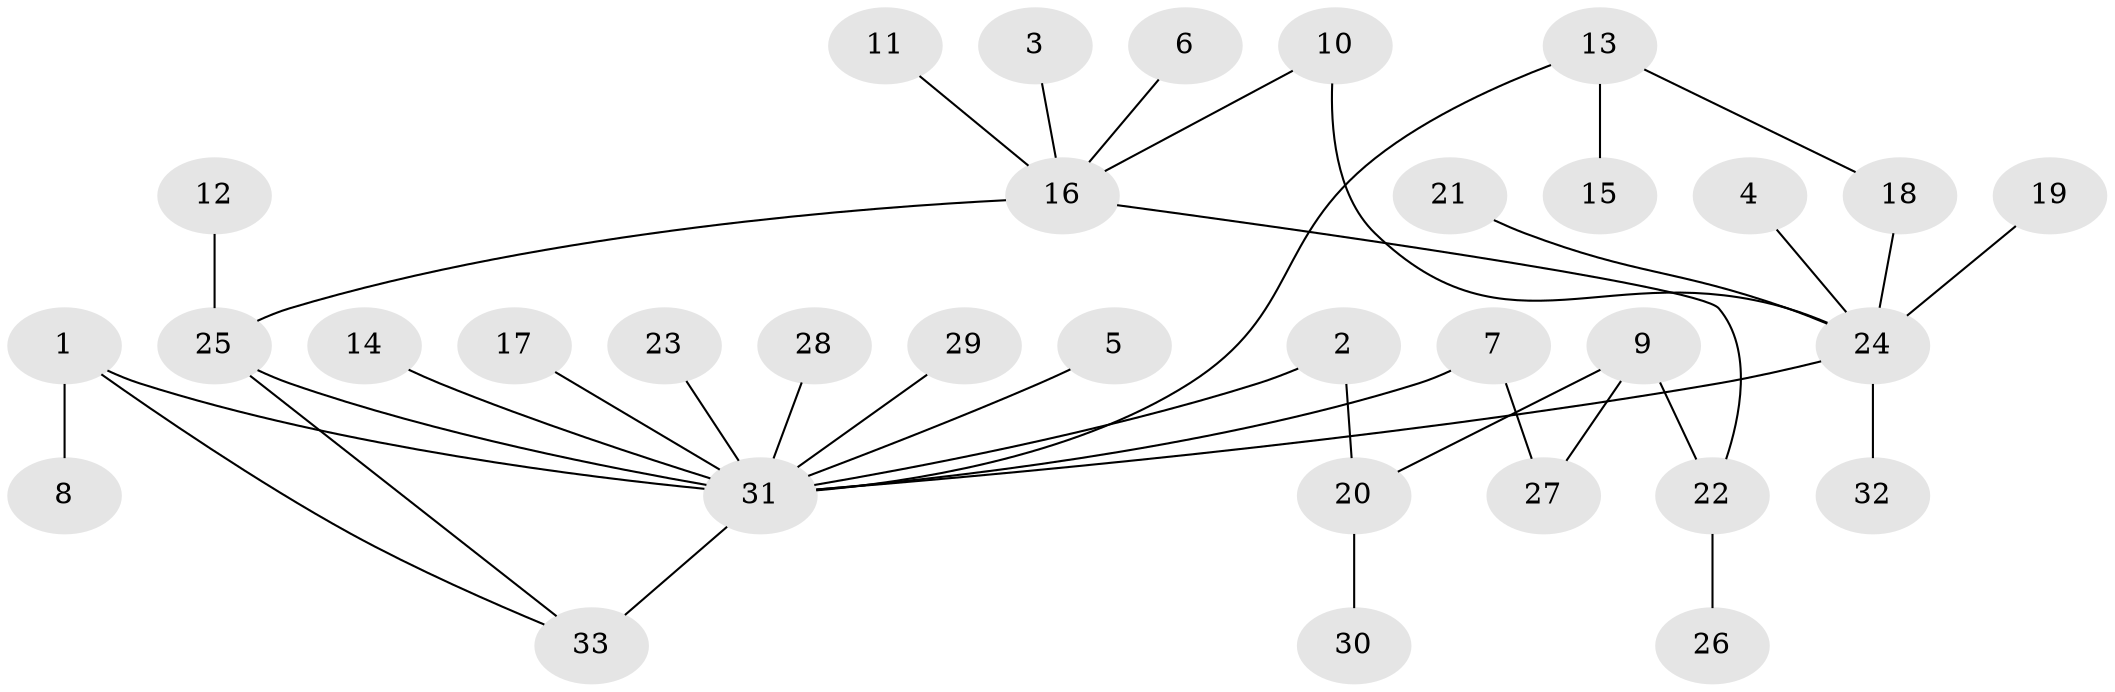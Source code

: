 // original degree distribution, {4: 0.030303030303030304, 5: 0.030303030303030304, 8: 0.015151515151515152, 16: 0.015151515151515152, 9: 0.015151515151515152, 1: 0.5151515151515151, 2: 0.24242424242424243, 3: 0.13636363636363635}
// Generated by graph-tools (version 1.1) at 2025/01/03/09/25 03:01:48]
// undirected, 33 vertices, 38 edges
graph export_dot {
graph [start="1"]
  node [color=gray90,style=filled];
  1;
  2;
  3;
  4;
  5;
  6;
  7;
  8;
  9;
  10;
  11;
  12;
  13;
  14;
  15;
  16;
  17;
  18;
  19;
  20;
  21;
  22;
  23;
  24;
  25;
  26;
  27;
  28;
  29;
  30;
  31;
  32;
  33;
  1 -- 8 [weight=1.0];
  1 -- 31 [weight=1.0];
  1 -- 33 [weight=1.0];
  2 -- 20 [weight=1.0];
  2 -- 31 [weight=1.0];
  3 -- 16 [weight=1.0];
  4 -- 24 [weight=1.0];
  5 -- 31 [weight=1.0];
  6 -- 16 [weight=1.0];
  7 -- 27 [weight=1.0];
  7 -- 31 [weight=1.0];
  9 -- 20 [weight=1.0];
  9 -- 22 [weight=1.0];
  9 -- 27 [weight=1.0];
  10 -- 16 [weight=1.0];
  10 -- 24 [weight=1.0];
  11 -- 16 [weight=1.0];
  12 -- 25 [weight=1.0];
  13 -- 15 [weight=1.0];
  13 -- 18 [weight=1.0];
  13 -- 31 [weight=1.0];
  14 -- 31 [weight=1.0];
  16 -- 22 [weight=1.0];
  16 -- 25 [weight=1.0];
  17 -- 31 [weight=1.0];
  18 -- 24 [weight=1.0];
  19 -- 24 [weight=1.0];
  20 -- 30 [weight=1.0];
  21 -- 24 [weight=1.0];
  22 -- 26 [weight=1.0];
  23 -- 31 [weight=1.0];
  24 -- 31 [weight=1.0];
  24 -- 32 [weight=1.0];
  25 -- 31 [weight=1.0];
  25 -- 33 [weight=1.0];
  28 -- 31 [weight=1.0];
  29 -- 31 [weight=1.0];
  31 -- 33 [weight=2.0];
}
